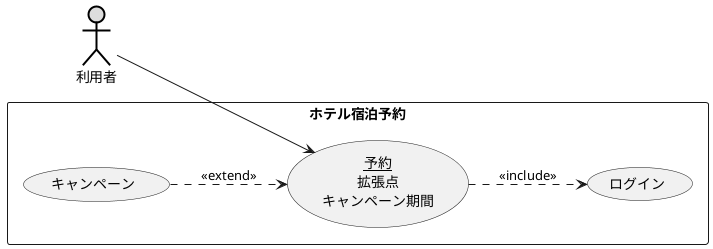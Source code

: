 @startuml ユースケース図
left to right direction
actor 利用者 #DDDDDD;line:black;line.bold;
rectangle ホテル宿泊予約 {
usecase (<u>予約</u>\n拡張点\nキャンペーン期間) as yuyaku 
usecase ログイン
usecase キャンペーン
}
(キャンペーン) ..> yuyaku: << extend>>
利用者 --> yuyaku 
 yuyaku ..> ログイン : << include >>
 
@enduml